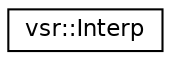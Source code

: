 digraph G
{
  edge [fontname="Helvetica",fontsize="11",labelfontname="Helvetica",labelfontsize="11"];
  node [fontname="Helvetica",fontsize="11",shape=record];
  rankdir="LR";
  Node1 [label="vsr::Interp",height=0.2,width=0.4,color="black", fillcolor="white", style="filled",URL="$classvsr_1_1_interp.html"];
}
